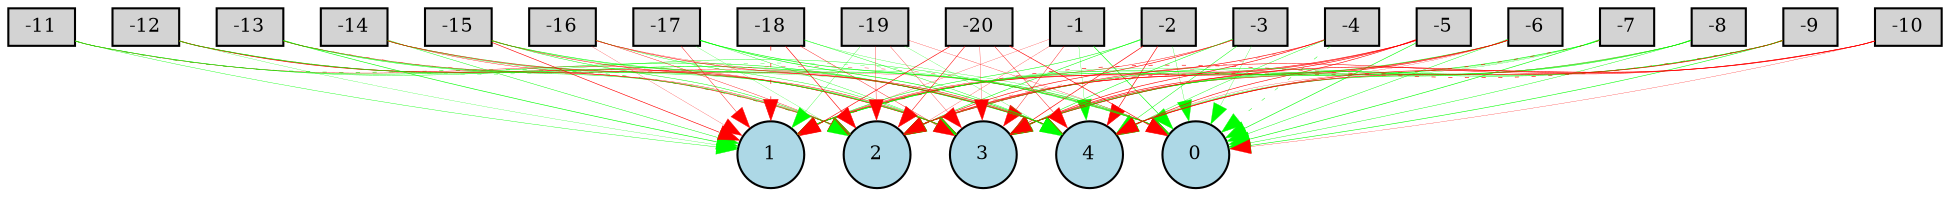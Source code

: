 digraph {
	node [fontsize=9 height=0.2 shape=circle width=0.2]
	-1 [fillcolor=lightgray shape=box style=filled]
	-2 [fillcolor=lightgray shape=box style=filled]
	-3 [fillcolor=lightgray shape=box style=filled]
	-4 [fillcolor=lightgray shape=box style=filled]
	-5 [fillcolor=lightgray shape=box style=filled]
	-6 [fillcolor=lightgray shape=box style=filled]
	-7 [fillcolor=lightgray shape=box style=filled]
	-8 [fillcolor=lightgray shape=box style=filled]
	-9 [fillcolor=lightgray shape=box style=filled]
	-10 [fillcolor=lightgray shape=box style=filled]
	-11 [fillcolor=lightgray shape=box style=filled]
	-12 [fillcolor=lightgray shape=box style=filled]
	-13 [fillcolor=lightgray shape=box style=filled]
	-14 [fillcolor=lightgray shape=box style=filled]
	-15 [fillcolor=lightgray shape=box style=filled]
	-16 [fillcolor=lightgray shape=box style=filled]
	-17 [fillcolor=lightgray shape=box style=filled]
	-18 [fillcolor=lightgray shape=box style=filled]
	-19 [fillcolor=lightgray shape=box style=filled]
	-20 [fillcolor=lightgray shape=box style=filled]
	0 [fillcolor=lightblue style=filled]
	1 [fillcolor=lightblue style=filled]
	2 [fillcolor=lightblue style=filled]
	3 [fillcolor=lightblue style=filled]
	4 [fillcolor=lightblue style=filled]
	-1 -> 0 [color=green penwidth=0.2908214545266882 style=solid]
	-1 -> 1 [color=red penwidth=0.11235901816236177 style=solid]
	-1 -> 2 [color=red penwidth=0.12349039360179925 style=solid]
	-1 -> 3 [color=red penwidth=0.18648186383939017 style=solid]
	-1 -> 4 [color=green penwidth=0.12974930485247696 style=solid]
	-2 -> 0 [color=green penwidth=0.13434888528741917 style=solid]
	-2 -> 1 [color=green penwidth=0.24533618442091373 style=solid]
	-2 -> 2 [color=green penwidth=0.2537202988756879 style=solid]
	-2 -> 3 [color=red penwidth=0.30000000000000004 style=solid]
	-2 -> 4 [color=red penwidth=0.29509634618167657 style=solid]
	-3 -> 0 [color=green penwidth=0.12218673879231892 style=solid]
	-3 -> 1 [color=red penwidth=0.2071828386105448 style=solid]
	-3 -> 2 [color=red penwidth=0.29522467905451977 style=solid]
	-3 -> 3 [color=green penwidth=0.2405519388284932 style=solid]
	-3 -> 4 [color=green penwidth=0.22867987622800054 style=solid]
	-4 -> 0 [color=green penwidth=0.20468444724791535 style=dotted]
	-4 -> 1 [color=red penwidth=0.29951353992882024 style=solid]
	-4 -> 2 [color=red penwidth=0.15221401602453413 style=dotted]
	-4 -> 3 [color=red penwidth=0.30000000000000004 style=solid]
	-4 -> 4 [color=green penwidth=0.19459286189549155 style=solid]
	-5 -> 0 [color=green penwidth=0.28861774882810554 style=solid]
	-5 -> 1 [color=red penwidth=0.2938723478848071 style=solid]
	-5 -> 2 [color=red penwidth=0.30000000000000004 style=solid]
	-5 -> 3 [color=red penwidth=0.2963200617022218 style=solid]
	-5 -> 4 [color=red penwidth=0.2860811512229149 style=solid]
	-6 -> 0 [color=green penwidth=0.20652676690956284 style=solid]
	-6 -> 1 [color=green penwidth=0.29850226893789567 style=solid]
	-6 -> 2 [color=red penwidth=0.29699113501285324 style=solid]
	-6 -> 3 [color=red penwidth=0.29775800154565873 style=solid]
	-6 -> 4 [color=red penwidth=0.11262492840936372 style=solid]
	-7 -> 0 [color=green penwidth=0.29391425940582344 style=solid]
	-7 -> 1 [color=green penwidth=0.30000000000000004 style=solid]
	-7 -> 2 [color=red penwidth=0.2997795761208697 style=dotted]
	-7 -> 3 [color=green penwidth=0.10249620799657541 style=solid]
	-7 -> 4 [color=green penwidth=0.13317676241974707 style=solid]
	-8 -> 0 [color=green penwidth=0.20384280603468685 style=solid]
	-8 -> 1 [color=green penwidth=0.1307106349902931 style=solid]
	-8 -> 2 [color=red penwidth=0.1056513421452839 style=solid]
	-8 -> 3 [color=green penwidth=0.27084308086359044 style=solid]
	-8 -> 4 [color=green penwidth=0.24634667557138853 style=solid]
	-9 -> 0 [color=green penwidth=0.2723690193126792 style=solid]
	-9 -> 1 [color=red penwidth=0.30000000000000004 style=dotted]
	-9 -> 2 [color=green penwidth=0.2387397010728478 style=solid]
	-9 -> 3 [color=green penwidth=0.30000000000000004 style=solid]
	-9 -> 4 [color=red penwidth=0.30000000000000004 style=solid]
	-10 -> 0 [color=red penwidth=0.12071984431423169 style=solid]
	-10 -> 2 [color=red penwidth=0.2486173529483898 style=solid]
	-10 -> 3 [color=red penwidth=0.298800847782143 style=solid]
	-10 -> 4 [color=red penwidth=0.30000000000000004 style=solid]
	-11 -> 0 [color=green penwidth=0.18771999636584524 style=solid]
	-11 -> 1 [color=green penwidth=0.18466978135492124 style=solid]
	-11 -> 2 [color=green penwidth=0.289578457199846 style=dotted]
	-11 -> 3 [color=red penwidth=0.18503810698653209 style=solid]
	-11 -> 4 [color=green penwidth=0.2512183585369554 style=solid]
	-12 -> 0 [color=green penwidth=0.1489873722176252 style=dotted]
	-12 -> 1 [color=green penwidth=0.118753344491007 style=solid]
	-12 -> 2 [color=red penwidth=0.2987251217854393 style=solid]
	-12 -> 3 [color=red penwidth=0.29500473350618955 style=solid]
	-12 -> 4 [color=green penwidth=0.30000000000000004 style=solid]
	-13 -> 0 [color=red penwidth=0.16396052646040105 style=dotted]
	-13 -> 1 [color=green penwidth=0.29847579234517746 style=solid]
	-13 -> 2 [color=green penwidth=0.2340485670906747 style=solid]
	-13 -> 3 [color=green penwidth=0.29645033204832694 style=solid]
	-13 -> 4 [color=red penwidth=0.14920572396535742 style=solid]
	-14 -> 0 [color=green penwidth=0.16033847986491379 style=solid]
	-14 -> 1 [color=green penwidth=0.2171721283667533 style=solid]
	-14 -> 2 [color=red penwidth=0.18026208900735025 style=solid]
	-14 -> 3 [color=green penwidth=0.19150979597704015 style=solid]
	-14 -> 4 [color=red penwidth=0.26902767296314445 style=solid]
	-15 -> 0 [color=green penwidth=0.27293800184844114 style=solid]
	-15 -> 1 [color=red penwidth=0.30000000000000004 style=solid]
	-15 -> 2 [color=green penwidth=0.22940570002170652 style=solid]
	-15 -> 3 [color=red penwidth=0.23712502972073587 style=solid]
	-15 -> 4 [color=green penwidth=0.13766936450394981 style=solid]
	-16 -> 0 [color=red penwidth=0.11425279966303122 style=solid]
	-16 -> 1 [color=red penwidth=0.10921705221925122 style=solid]
	-16 -> 2 [color=red penwidth=0.18078008782636745 style=solid]
	-16 -> 3 [color=green penwidth=0.19355287067320065 style=solid]
	-16 -> 4 [color=red penwidth=0.2567388443386588 style=solid]
	-17 -> 0 [color=green penwidth=0.2957092259440626 style=solid]
	-17 -> 1 [color=red penwidth=0.19518274384810236 style=solid]
	-17 -> 2 [color=green penwidth=0.1104527242621906 style=solid]
	-17 -> 3 [color=green penwidth=0.1671925119789194 style=solid]
	-17 -> 4 [color=green penwidth=0.29832965031736447 style=solid]
	-18 -> 0 [color=green penwidth=0.13104535065822706 style=solid]
	-18 -> 1 [color=red penwidth=0.29439963763705457 style=dotted]
	-18 -> 2 [color=red penwidth=0.2911190888337405 style=solid]
	-18 -> 3 [color=red penwidth=0.18964539882009723 style=solid]
	-18 -> 4 [color=green penwidth=0.19331521318481154 style=solid]
	-19 -> 0 [color=red penwidth=0.13873487600798026 style=solid]
	-19 -> 1 [color=green penwidth=0.14091595329187634 style=solid]
	-19 -> 2 [color=red penwidth=0.1572672851653022 style=solid]
	-19 -> 3 [color=red penwidth=0.13991054582987866 style=solid]
	-19 -> 4 [color=green penwidth=0.11666316243252389 style=solid]
	-20 -> 0 [color=red penwidth=0.2982595541854184 style=solid]
	-20 -> 1 [color=red penwidth=0.2941183079607135 style=solid]
	-20 -> 2 [color=red penwidth=0.24589854952553558 style=solid]
	-20 -> 3 [color=red penwidth=0.12711663296899353 style=solid]
	-20 -> 4 [color=red penwidth=0.20450971705706072 style=solid]
}
